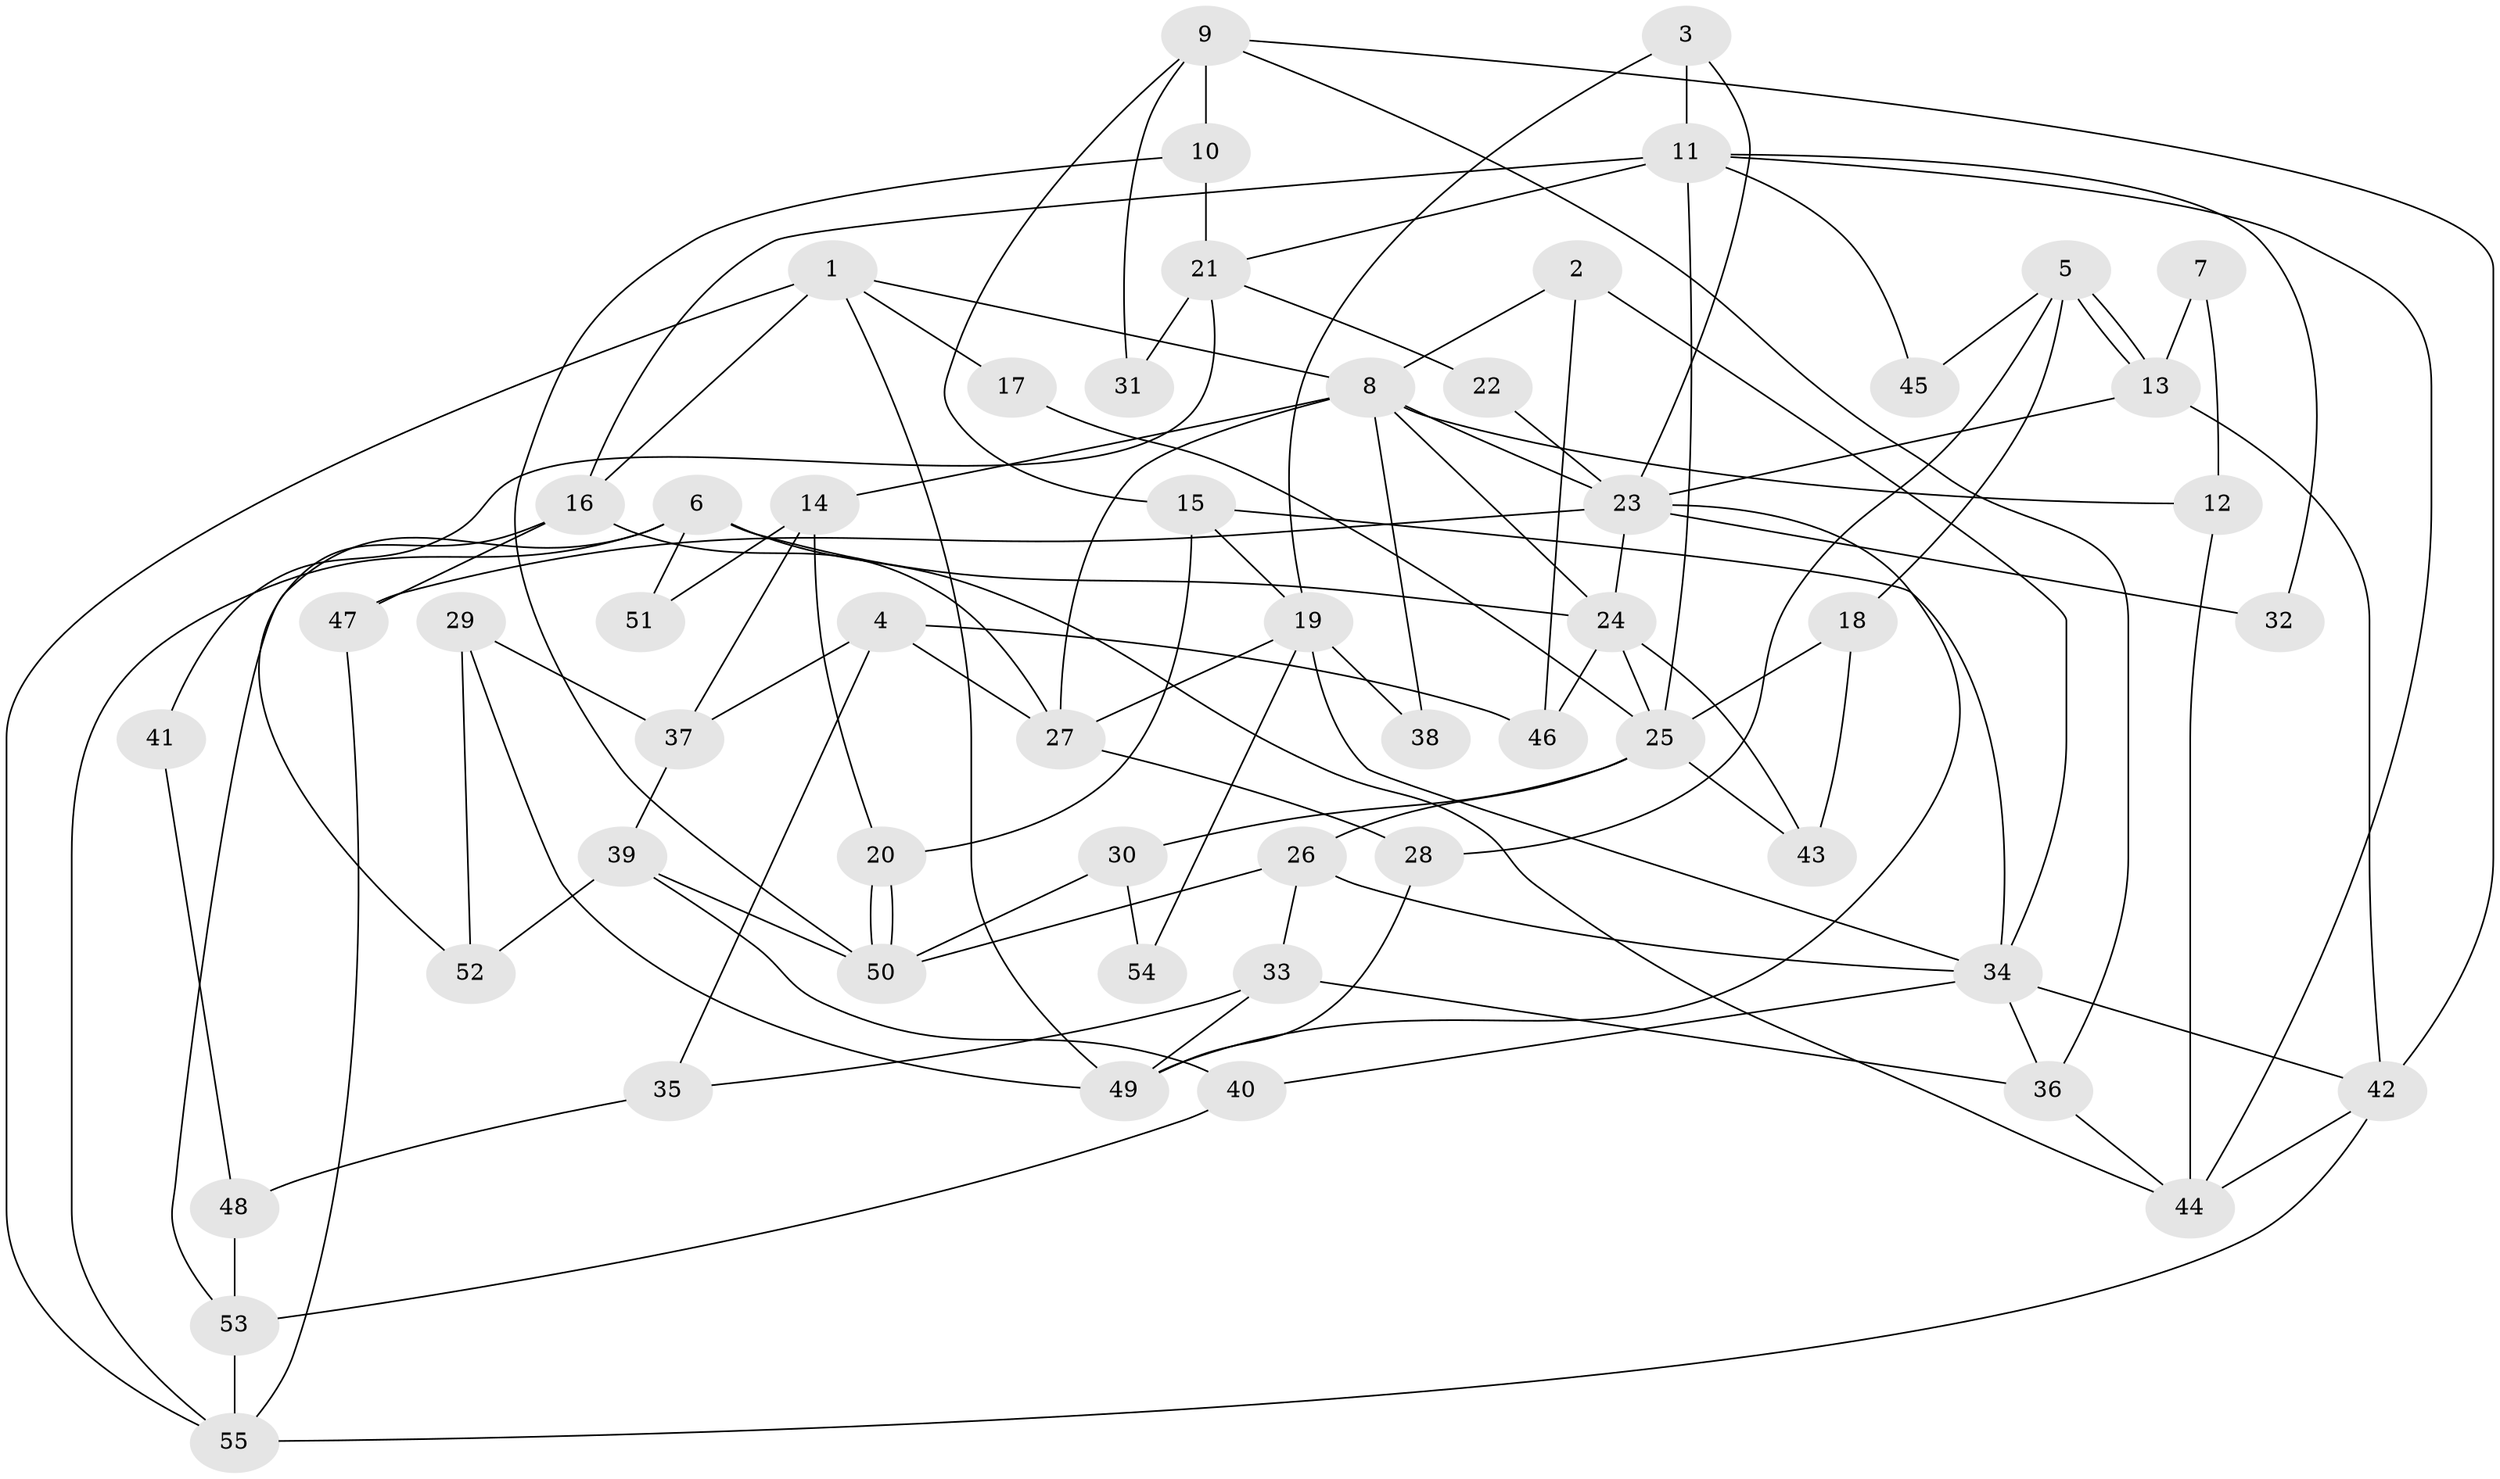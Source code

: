 // Generated by graph-tools (version 1.1) at 2025/36/03/09/25 02:36:06]
// undirected, 55 vertices, 110 edges
graph export_dot {
graph [start="1"]
  node [color=gray90,style=filled];
  1;
  2;
  3;
  4;
  5;
  6;
  7;
  8;
  9;
  10;
  11;
  12;
  13;
  14;
  15;
  16;
  17;
  18;
  19;
  20;
  21;
  22;
  23;
  24;
  25;
  26;
  27;
  28;
  29;
  30;
  31;
  32;
  33;
  34;
  35;
  36;
  37;
  38;
  39;
  40;
  41;
  42;
  43;
  44;
  45;
  46;
  47;
  48;
  49;
  50;
  51;
  52;
  53;
  54;
  55;
  1 -- 55;
  1 -- 16;
  1 -- 8;
  1 -- 17;
  1 -- 49;
  2 -- 34;
  2 -- 8;
  2 -- 46;
  3 -- 19;
  3 -- 23;
  3 -- 11;
  4 -- 37;
  4 -- 46;
  4 -- 27;
  4 -- 35;
  5 -- 18;
  5 -- 13;
  5 -- 13;
  5 -- 28;
  5 -- 45;
  6 -- 44;
  6 -- 24;
  6 -- 51;
  6 -- 53;
  6 -- 55;
  7 -- 12;
  7 -- 13;
  8 -- 27;
  8 -- 12;
  8 -- 14;
  8 -- 23;
  8 -- 24;
  8 -- 38;
  9 -- 36;
  9 -- 42;
  9 -- 10;
  9 -- 15;
  9 -- 31;
  10 -- 50;
  10 -- 21;
  11 -- 25;
  11 -- 16;
  11 -- 21;
  11 -- 32;
  11 -- 44;
  11 -- 45;
  12 -- 44;
  13 -- 42;
  13 -- 23;
  14 -- 20;
  14 -- 37;
  14 -- 51;
  15 -- 34;
  15 -- 19;
  15 -- 20;
  16 -- 27;
  16 -- 47;
  16 -- 52;
  17 -- 25;
  18 -- 43;
  18 -- 25;
  19 -- 27;
  19 -- 34;
  19 -- 38;
  19 -- 54;
  20 -- 50;
  20 -- 50;
  21 -- 22;
  21 -- 31;
  21 -- 41;
  22 -- 23;
  23 -- 24;
  23 -- 32;
  23 -- 47;
  23 -- 49;
  24 -- 25;
  24 -- 43;
  24 -- 46;
  25 -- 26;
  25 -- 30;
  25 -- 43;
  26 -- 50;
  26 -- 33;
  26 -- 34;
  27 -- 28;
  28 -- 49;
  29 -- 49;
  29 -- 52;
  29 -- 37;
  30 -- 50;
  30 -- 54;
  33 -- 49;
  33 -- 36;
  33 -- 35;
  34 -- 36;
  34 -- 40;
  34 -- 42;
  35 -- 48;
  36 -- 44;
  37 -- 39;
  39 -- 40;
  39 -- 50;
  39 -- 52;
  40 -- 53;
  41 -- 48;
  42 -- 55;
  42 -- 44;
  47 -- 55;
  48 -- 53;
  53 -- 55;
}
